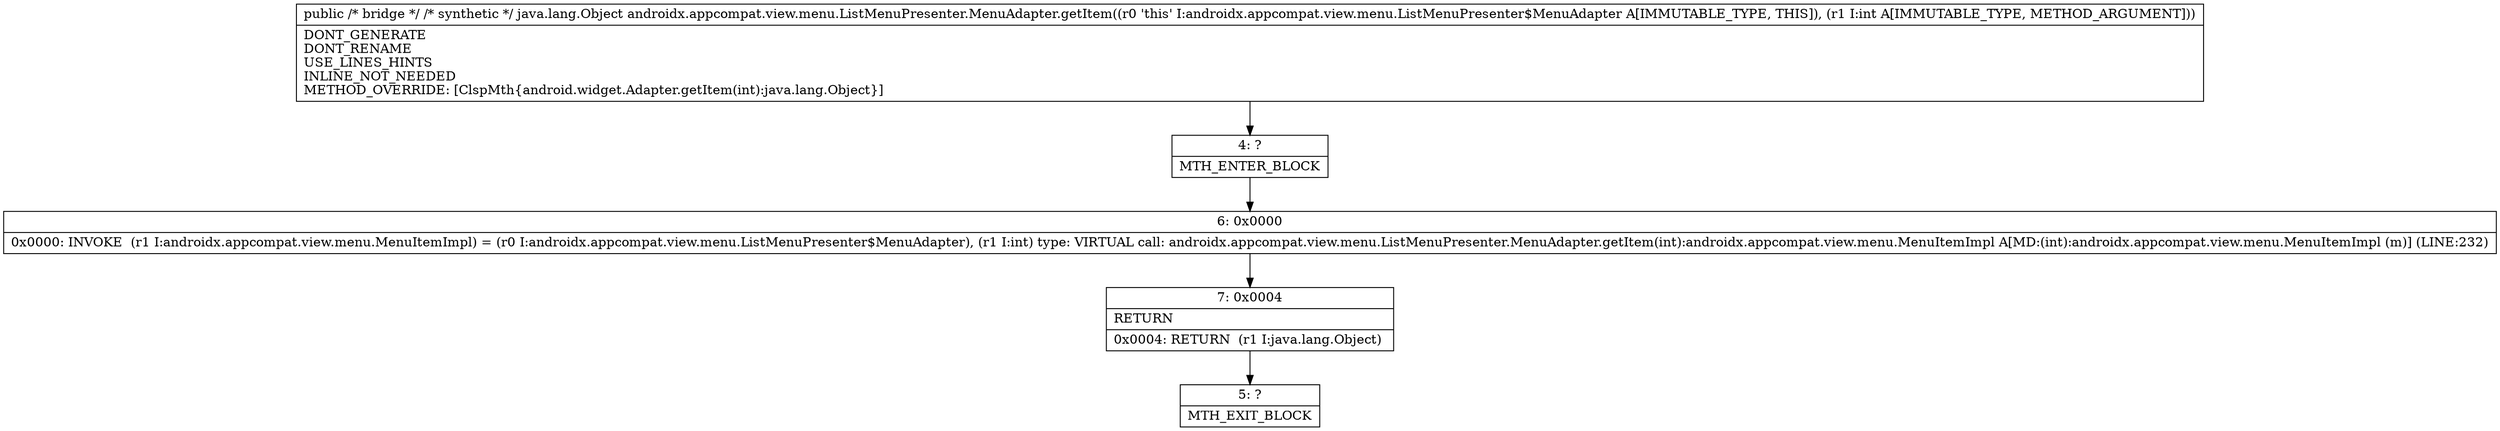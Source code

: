 digraph "CFG forandroidx.appcompat.view.menu.ListMenuPresenter.MenuAdapter.getItem(I)Ljava\/lang\/Object;" {
Node_4 [shape=record,label="{4\:\ ?|MTH_ENTER_BLOCK\l}"];
Node_6 [shape=record,label="{6\:\ 0x0000|0x0000: INVOKE  (r1 I:androidx.appcompat.view.menu.MenuItemImpl) = (r0 I:androidx.appcompat.view.menu.ListMenuPresenter$MenuAdapter), (r1 I:int) type: VIRTUAL call: androidx.appcompat.view.menu.ListMenuPresenter.MenuAdapter.getItem(int):androidx.appcompat.view.menu.MenuItemImpl A[MD:(int):androidx.appcompat.view.menu.MenuItemImpl (m)] (LINE:232)\l}"];
Node_7 [shape=record,label="{7\:\ 0x0004|RETURN\l|0x0004: RETURN  (r1 I:java.lang.Object) \l}"];
Node_5 [shape=record,label="{5\:\ ?|MTH_EXIT_BLOCK\l}"];
MethodNode[shape=record,label="{public \/* bridge *\/ \/* synthetic *\/ java.lang.Object androidx.appcompat.view.menu.ListMenuPresenter.MenuAdapter.getItem((r0 'this' I:androidx.appcompat.view.menu.ListMenuPresenter$MenuAdapter A[IMMUTABLE_TYPE, THIS]), (r1 I:int A[IMMUTABLE_TYPE, METHOD_ARGUMENT]))  | DONT_GENERATE\lDONT_RENAME\lUSE_LINES_HINTS\lINLINE_NOT_NEEDED\lMETHOD_OVERRIDE: [ClspMth\{android.widget.Adapter.getItem(int):java.lang.Object\}]\l}"];
MethodNode -> Node_4;Node_4 -> Node_6;
Node_6 -> Node_7;
Node_7 -> Node_5;
}

